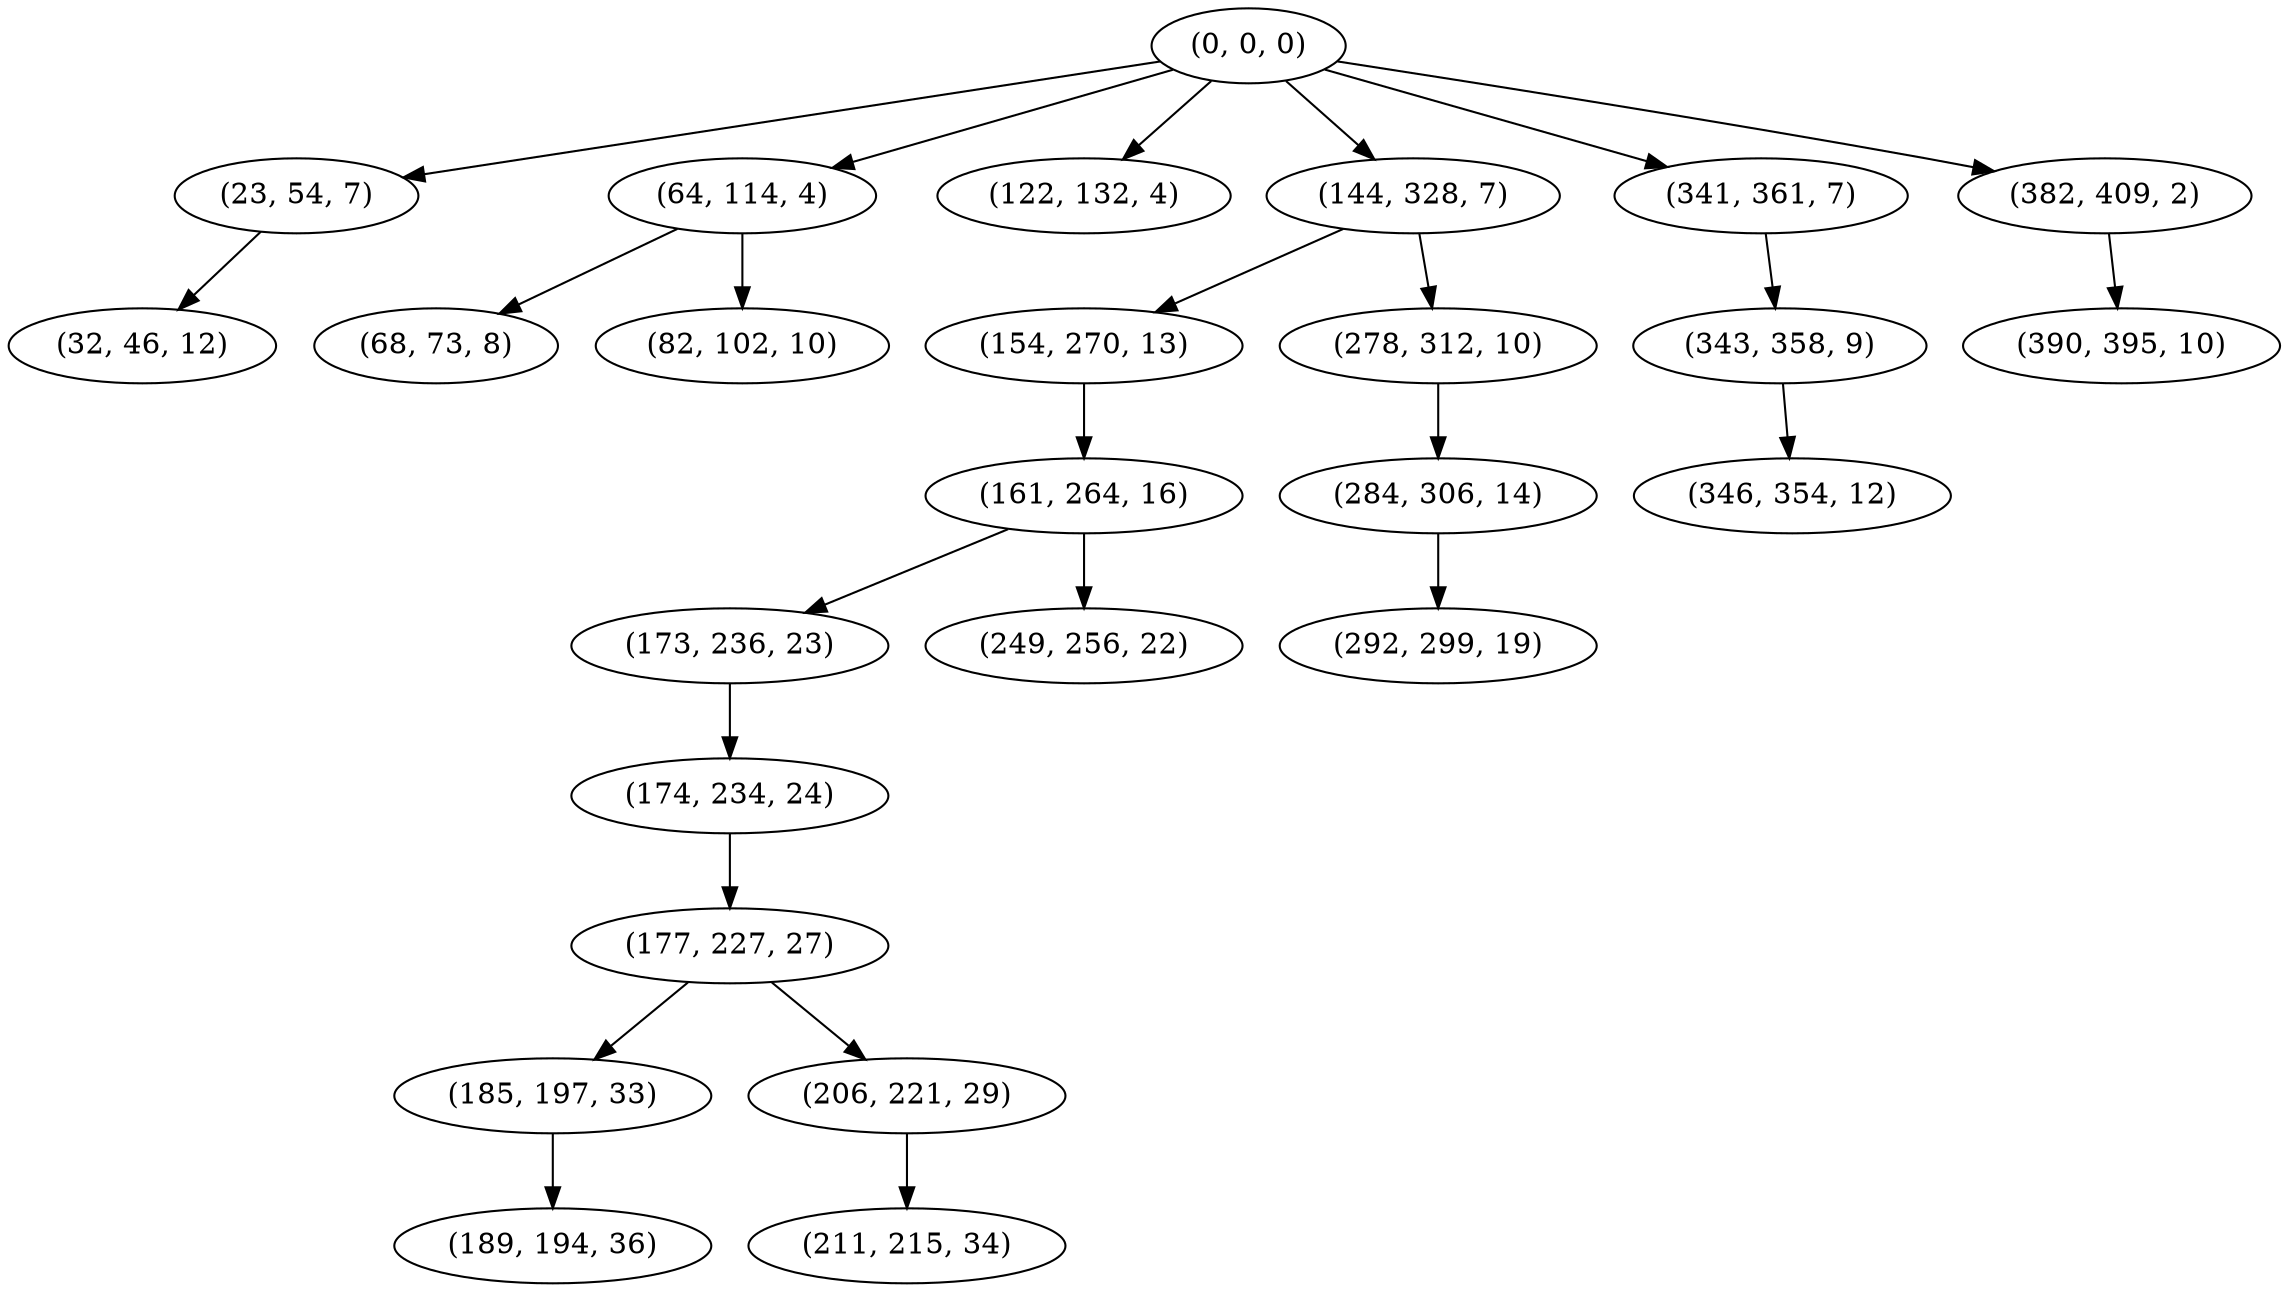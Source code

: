 digraph tree {
    "(0, 0, 0)";
    "(23, 54, 7)";
    "(32, 46, 12)";
    "(64, 114, 4)";
    "(68, 73, 8)";
    "(82, 102, 10)";
    "(122, 132, 4)";
    "(144, 328, 7)";
    "(154, 270, 13)";
    "(161, 264, 16)";
    "(173, 236, 23)";
    "(174, 234, 24)";
    "(177, 227, 27)";
    "(185, 197, 33)";
    "(189, 194, 36)";
    "(206, 221, 29)";
    "(211, 215, 34)";
    "(249, 256, 22)";
    "(278, 312, 10)";
    "(284, 306, 14)";
    "(292, 299, 19)";
    "(341, 361, 7)";
    "(343, 358, 9)";
    "(346, 354, 12)";
    "(382, 409, 2)";
    "(390, 395, 10)";
    "(0, 0, 0)" -> "(23, 54, 7)";
    "(0, 0, 0)" -> "(64, 114, 4)";
    "(0, 0, 0)" -> "(122, 132, 4)";
    "(0, 0, 0)" -> "(144, 328, 7)";
    "(0, 0, 0)" -> "(341, 361, 7)";
    "(0, 0, 0)" -> "(382, 409, 2)";
    "(23, 54, 7)" -> "(32, 46, 12)";
    "(64, 114, 4)" -> "(68, 73, 8)";
    "(64, 114, 4)" -> "(82, 102, 10)";
    "(144, 328, 7)" -> "(154, 270, 13)";
    "(144, 328, 7)" -> "(278, 312, 10)";
    "(154, 270, 13)" -> "(161, 264, 16)";
    "(161, 264, 16)" -> "(173, 236, 23)";
    "(161, 264, 16)" -> "(249, 256, 22)";
    "(173, 236, 23)" -> "(174, 234, 24)";
    "(174, 234, 24)" -> "(177, 227, 27)";
    "(177, 227, 27)" -> "(185, 197, 33)";
    "(177, 227, 27)" -> "(206, 221, 29)";
    "(185, 197, 33)" -> "(189, 194, 36)";
    "(206, 221, 29)" -> "(211, 215, 34)";
    "(278, 312, 10)" -> "(284, 306, 14)";
    "(284, 306, 14)" -> "(292, 299, 19)";
    "(341, 361, 7)" -> "(343, 358, 9)";
    "(343, 358, 9)" -> "(346, 354, 12)";
    "(382, 409, 2)" -> "(390, 395, 10)";
}
